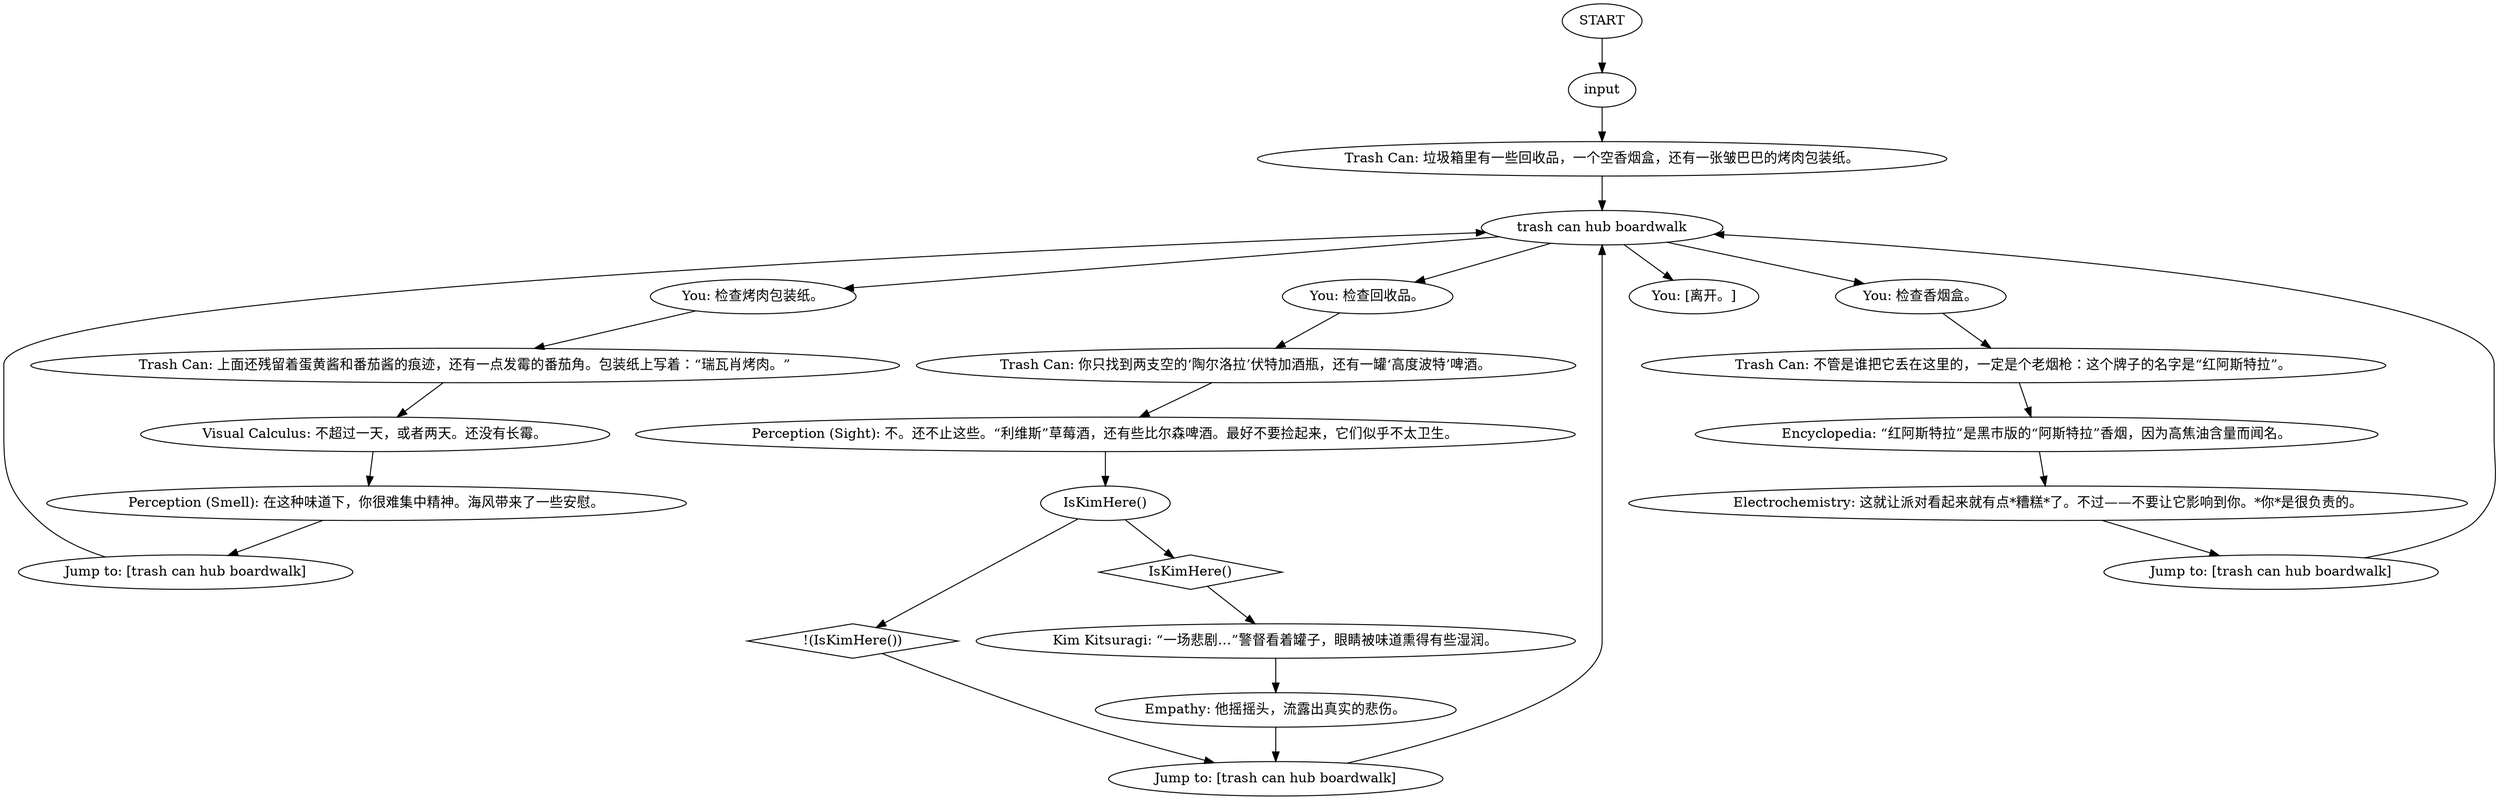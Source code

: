 # BOARDWALK / TRASH CAN
# A TRASH CAN OH BOY. Its an interaction.
# ==================================================
digraph G {
	  0 [label="START"];
	  1 [label="input"];
	  2 [label="You: 检查回收品。"];
	  4 [label="You: 检查烤肉包装纸。"];
	  5 [label="IsKimHere()"];
	  6 [label="IsKimHere()", shape=diamond];
	  7 [label="!(IsKimHere())", shape=diamond];
	  8 [label="Jump to: [trash can hub boardwalk]"];
	  9 [label="Encyclopedia: “红阿斯特拉”是黑市版的“阿斯特拉”香烟，因为高焦油含量而闻名。"];
	  10 [label="trash can hub boardwalk"];
	  11 [label="Electrochemistry: 这就让派对看起来就有点*糟糕*了。不过——不要让它影响到你。*你*是很负责的。"];
	  12 [label="Perception (Sight): 不。还不止这些。“利维斯”草莓酒，还有些比尔森啤酒。最好不要捡起来，它们似乎不太卫生。"];
	  13 [label="Kim Kitsuragi: “一场悲剧…”警督看着罐子，眼睛被味道熏得有些湿润。"];
	  14 [label="Jump to: [trash can hub boardwalk]"];
	  15 [label="Perception (Smell): 在这种味道下，你很难集中精神。海风带来了一些安慰。"];
	  16 [label="Empathy: 他摇摇头，流露出真实的悲伤。"];
	  17 [label="You: 检查香烟盒。"];
	  18 [label="Trash Can: 你只找到两支空的‘陶尔洛拉’伏特加酒瓶，还有一罐‘高度波特’啤酒。"];
	  19 [label="You: [离开。]"];
	  20 [label="Trash Can: 不管是谁把它丢在这里的，一定是个老烟枪：这个牌子的名字是“红阿斯特拉”。"];
	  21 [label="Jump to: [trash can hub boardwalk]"];
	  22 [label="Visual Calculus: 不超过一天，或者两天。还没有长霉。"];
	  23 [label="Trash Can: 垃圾箱里有一些回收品，一个空香烟盒，还有一张皱巴巴的烤肉包装纸。"];
	  24 [label="Trash Can: 上面还残留着蛋黄酱和番茄酱的痕迹，还有一点发霉的番茄角。包装纸上写着：“瑞瓦肖烤肉。”"];
	  0 -> 1
	  1 -> 23
	  2 -> 18
	  4 -> 24
	  5 -> 6
	  5 -> 7
	  6 -> 13
	  7 -> 14
	  8 -> 10
	  9 -> 11
	  10 -> 17
	  10 -> 2
	  10 -> 19
	  10 -> 4
	  11 -> 21
	  12 -> 5
	  13 -> 16
	  14 -> 10
	  15 -> 8
	  16 -> 14
	  17 -> 20
	  18 -> 12
	  20 -> 9
	  21 -> 10
	  22 -> 15
	  23 -> 10
	  24 -> 22
}

